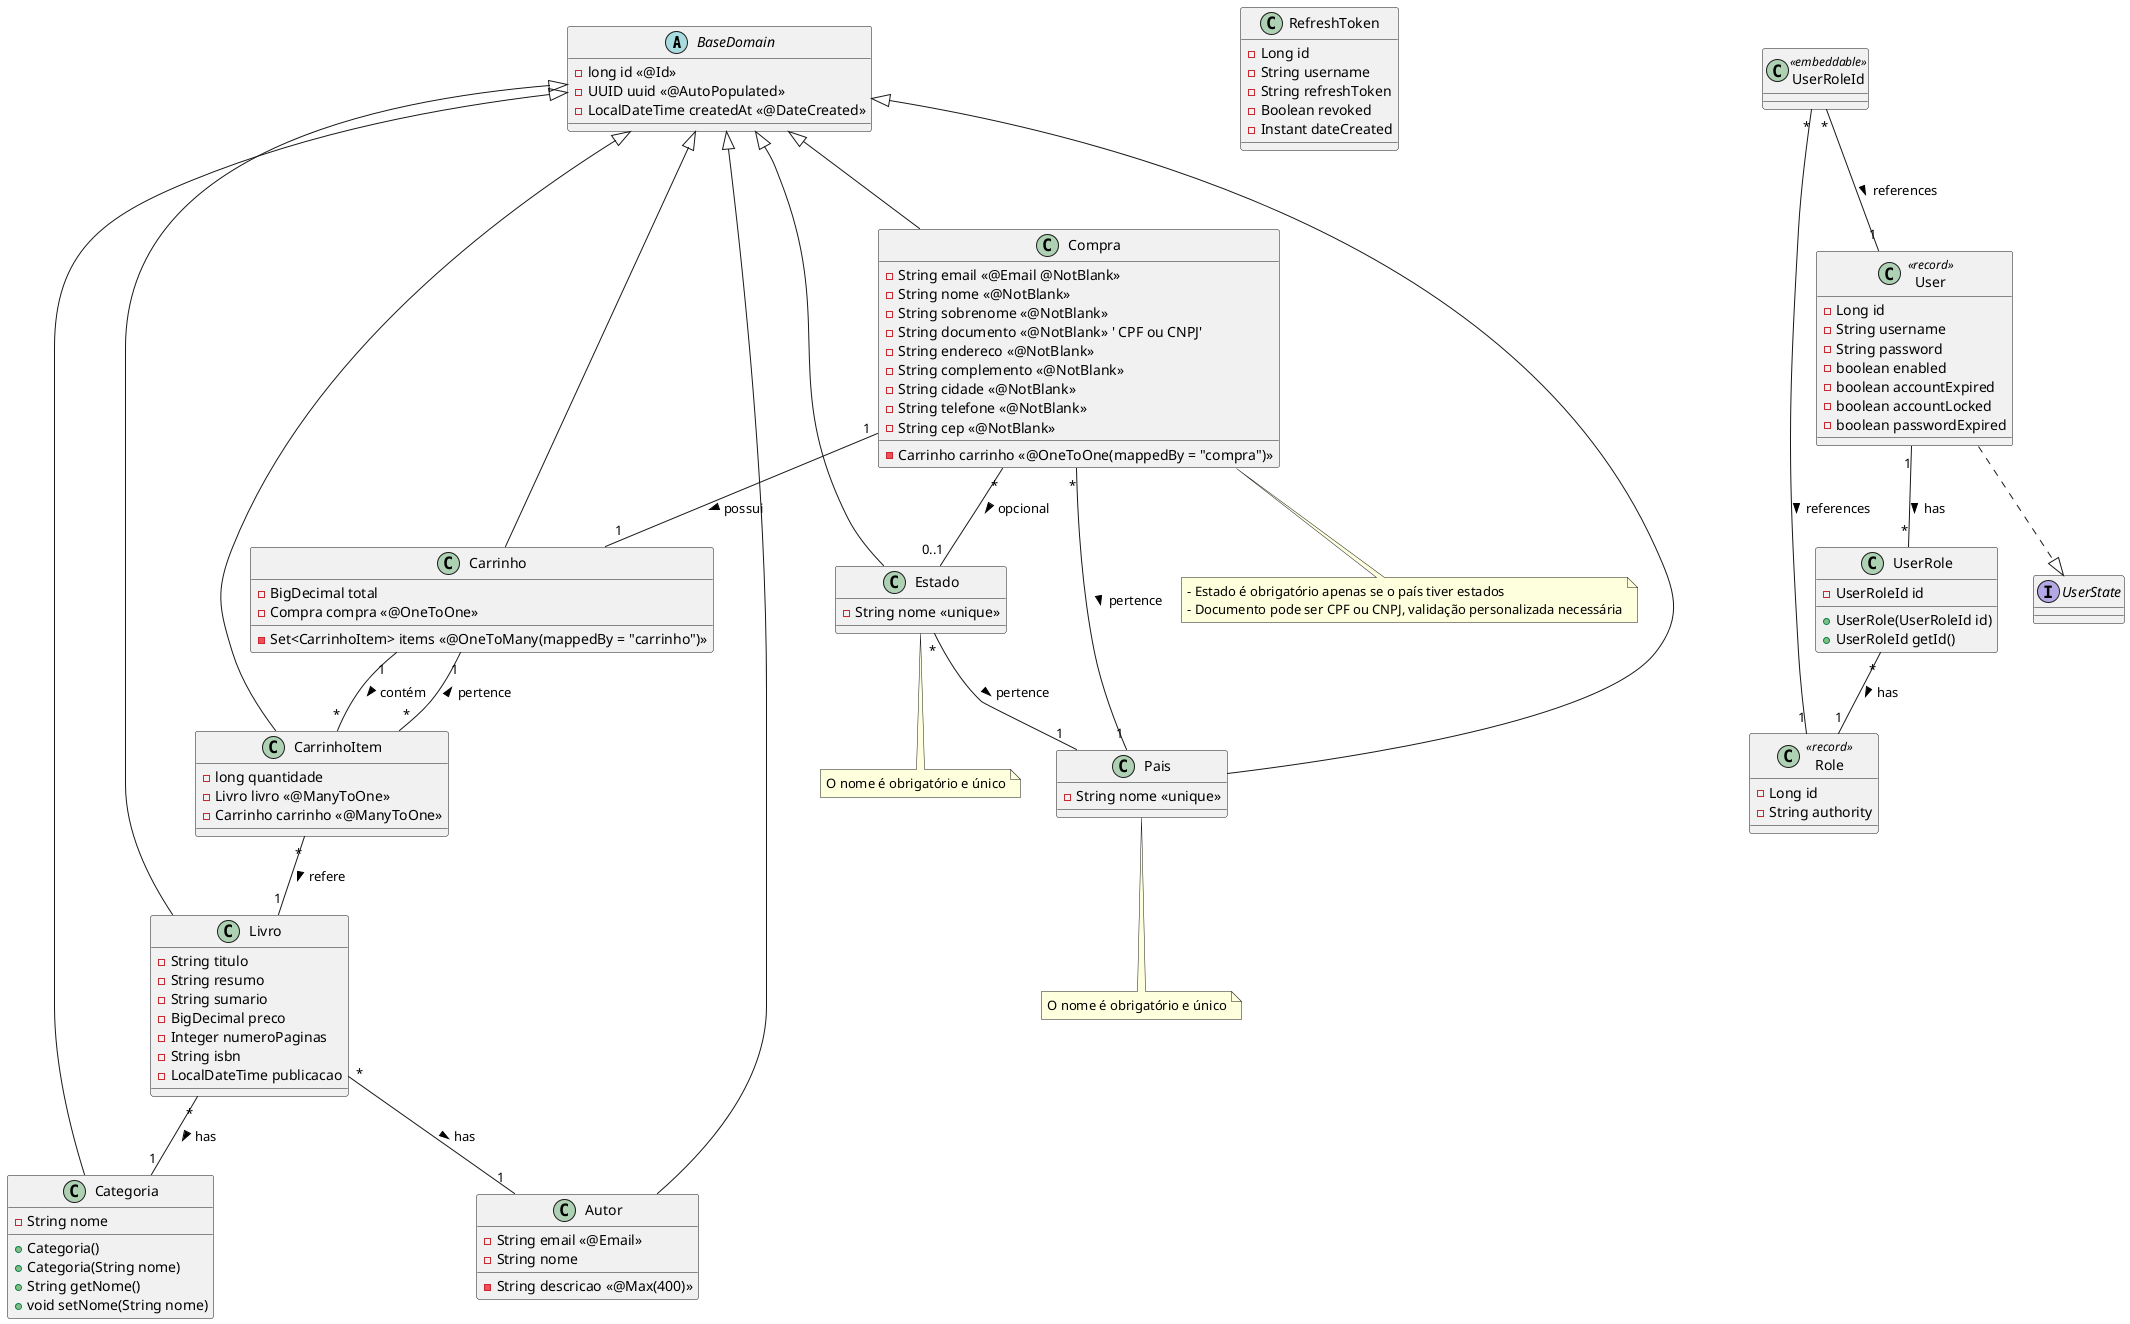 @startuml

' Base class
abstract class BaseDomain {
  -long id <<@Id>>
  -UUID uuid <<@AutoPopulated>>
  -LocalDateTime createdAt <<@DateCreated>>
}

' Main entities
class Livro {
  -String titulo
  -String resumo
  -String sumario
  -BigDecimal preco
  -Integer numeroPaginas
  -String isbn
  -LocalDateTime publicacao
}

class Categoria {
  -String nome
  +Categoria()
  +Categoria(String nome)
  +String getNome()
  +void setNome(String nome)
}

class Autor {
  -String email <<@Email>>
  -String nome
  -String descricao <<@Max(400)>>
}

' Country and State entities
class Pais {
  -String nome <<unique>>
}
note bottom of Pais: O nome é obrigatório e único

class Estado {
  -String nome <<unique>>
}
note bottom of Estado: O nome é obrigatório e único

' Compra entity
class Compra {
  -String email <<@Email @NotBlank>>
  -String nome <<@NotBlank>>
  -String sobrenome <<@NotBlank>>
  -String documento <<@NotBlank>> ' CPF ou CNPJ'
  -String endereco <<@NotBlank>>
  -String complemento <<@NotBlank>>
  -String cidade <<@NotBlank>>
  -String telefone <<@NotBlank>>
  -String cep <<@NotBlank>>
  -Carrinho carrinho <<@OneToOne(mappedBy = "compra")>>
}
note bottom of Compra
  - Estado é obrigatório apenas se o país tiver estados
  - Documento pode ser CPF ou CNPJ, validação personalizada necessária
end note

' Carrinho e CarrinhoItem
class Carrinho {
  -BigDecimal total
  -Set<CarrinhoItem> items <<@OneToMany(mappedBy = "carrinho")>>
  -Compra compra <<@OneToOne>>
}

class CarrinhoItem {
  -long quantidade
  -Livro livro <<@ManyToOne>>
  -Carrinho carrinho <<@ManyToOne>>
}

' Refresh/Auth/User entities
class RefreshToken {
  -Long id
  -String username
  -String refreshToken
  -Boolean revoked
  -Instant dateCreated
}

class Role <<record>> {
  -Long id
  -String authority
}

class User <<record>> {
  -Long id
  -String username
  -String password
  -boolean enabled
  -boolean accountExpired
  -boolean accountLocked
  -boolean passwordExpired
}

class UserRole {
  -UserRoleId id
  +UserRole(UserRoleId id)
  +UserRoleId getId()
}

class UserRoleId <<embeddable>> {
}

' Interfaces
interface UserState {
}

' Inheritance relationships
BaseDomain <|-- Livro
BaseDomain <|-- Categoria
BaseDomain <|-- Autor
BaseDomain <|-- Pais
BaseDomain <|-- Estado
BaseDomain <|-- Compra
BaseDomain <|-- Carrinho
BaseDomain <|-- CarrinhoItem
User ..|> UserState

' Entity relationships
Livro "*" -- "1" Categoria : has >
Livro "*" -- "1" Autor : has >
User "1" -- "*" UserRole : has >
UserRole "*" -- "1" Role : has >
UserRoleId "*" -- "1" User : references >
UserRoleId "*" -- "1" Role : references >
Estado "*" -- "1" Pais : pertence >
Compra "*" -- "1" Pais : pertence >
Compra "*" -- "0..1" Estado : opcional >
Compra "1" -- "1" Carrinho : possui >
Carrinho "1" -- "*" CarrinhoItem : contém >
CarrinhoItem "*" -- "1" Livro : refere >
CarrinhoItem "*" -- "1" Carrinho : pertence >

@enduml
